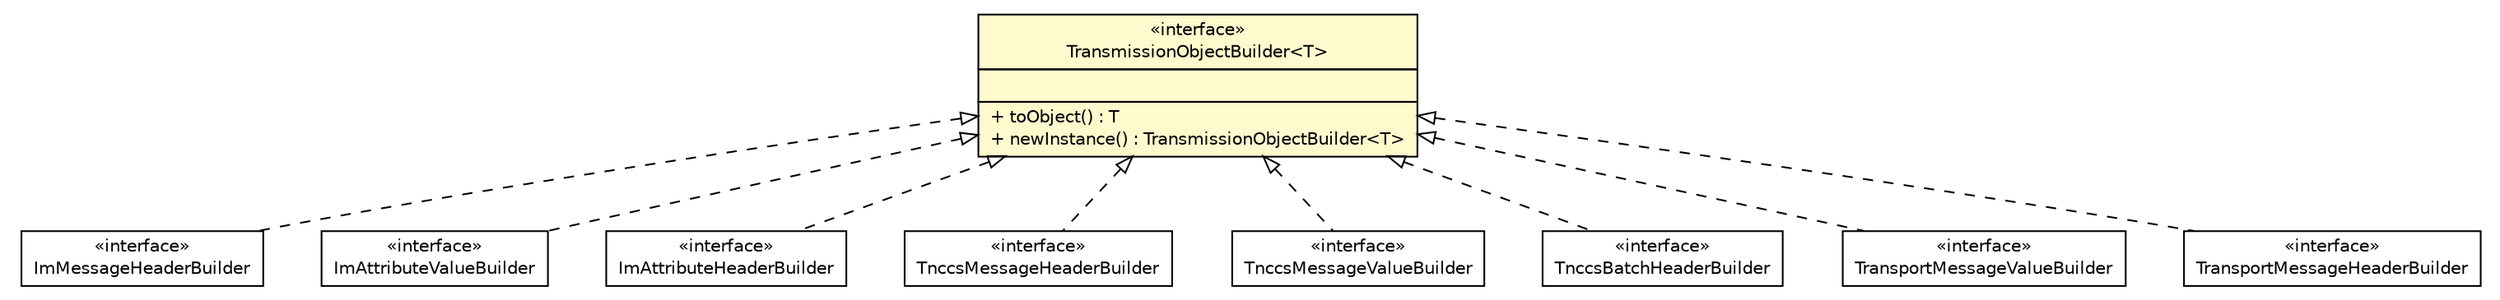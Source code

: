 #!/usr/local/bin/dot
#
# Class diagram 
# Generated by UMLGraph version R5_6 (http://www.umlgraph.org/)
#

digraph G {
	edge [fontname="Helvetica",fontsize=10,labelfontname="Helvetica",labelfontsize=10];
	node [fontname="Helvetica",fontsize=10,shape=plaintext];
	nodesep=0.25;
	ranksep=0.5;
	// de.hsbremen.tc.tnc.message.m.message.ImMessageHeaderBuilder
	c168830 [label=<<table title="de.hsbremen.tc.tnc.message.m.message.ImMessageHeaderBuilder" border="0" cellborder="1" cellspacing="0" cellpadding="2" port="p" href="./m/message/ImMessageHeaderBuilder.html">
		<tr><td><table border="0" cellspacing="0" cellpadding="1">
<tr><td align="center" balign="center"> &#171;interface&#187; </td></tr>
<tr><td align="center" balign="center"> ImMessageHeaderBuilder </td></tr>
		</table></td></tr>
		</table>>, URL="./m/message/ImMessageHeaderBuilder.html", fontname="Helvetica", fontcolor="black", fontsize=10.0];
	// de.hsbremen.tc.tnc.message.m.attribute.ImAttributeValueBuilder
	c168832 [label=<<table title="de.hsbremen.tc.tnc.message.m.attribute.ImAttributeValueBuilder" border="0" cellborder="1" cellspacing="0" cellpadding="2" port="p" href="./m/attribute/ImAttributeValueBuilder.html">
		<tr><td><table border="0" cellspacing="0" cellpadding="1">
<tr><td align="center" balign="center"> &#171;interface&#187; </td></tr>
<tr><td align="center" balign="center"> ImAttributeValueBuilder </td></tr>
		</table></td></tr>
		</table>>, URL="./m/attribute/ImAttributeValueBuilder.html", fontname="Helvetica", fontcolor="black", fontsize=10.0];
	// de.hsbremen.tc.tnc.message.m.attribute.ImAttributeHeaderBuilder
	c168836 [label=<<table title="de.hsbremen.tc.tnc.message.m.attribute.ImAttributeHeaderBuilder" border="0" cellborder="1" cellspacing="0" cellpadding="2" port="p" href="./m/attribute/ImAttributeHeaderBuilder.html">
		<tr><td><table border="0" cellspacing="0" cellpadding="1">
<tr><td align="center" balign="center"> &#171;interface&#187; </td></tr>
<tr><td align="center" balign="center"> ImAttributeHeaderBuilder </td></tr>
		</table></td></tr>
		</table>>, URL="./m/attribute/ImAttributeHeaderBuilder.html", fontname="Helvetica", fontcolor="black", fontsize=10.0];
	// de.hsbremen.tc.tnc.message.tnccs.message.TnccsMessageHeaderBuilder
	c168842 [label=<<table title="de.hsbremen.tc.tnc.message.tnccs.message.TnccsMessageHeaderBuilder" border="0" cellborder="1" cellspacing="0" cellpadding="2" port="p" href="./tnccs/message/TnccsMessageHeaderBuilder.html">
		<tr><td><table border="0" cellspacing="0" cellpadding="1">
<tr><td align="center" balign="center"> &#171;interface&#187; </td></tr>
<tr><td align="center" balign="center"> TnccsMessageHeaderBuilder </td></tr>
		</table></td></tr>
		</table>>, URL="./tnccs/message/TnccsMessageHeaderBuilder.html", fontname="Helvetica", fontcolor="black", fontsize=10.0];
	// de.hsbremen.tc.tnc.message.tnccs.message.TnccsMessageValueBuilder
	c168844 [label=<<table title="de.hsbremen.tc.tnc.message.tnccs.message.TnccsMessageValueBuilder" border="0" cellborder="1" cellspacing="0" cellpadding="2" port="p" href="./tnccs/message/TnccsMessageValueBuilder.html">
		<tr><td><table border="0" cellspacing="0" cellpadding="1">
<tr><td align="center" balign="center"> &#171;interface&#187; </td></tr>
<tr><td align="center" balign="center"> TnccsMessageValueBuilder </td></tr>
		</table></td></tr>
		</table>>, URL="./tnccs/message/TnccsMessageValueBuilder.html", fontname="Helvetica", fontcolor="black", fontsize=10.0];
	// de.hsbremen.tc.tnc.message.tnccs.batch.TnccsBatchHeaderBuilder
	c168846 [label=<<table title="de.hsbremen.tc.tnc.message.tnccs.batch.TnccsBatchHeaderBuilder" border="0" cellborder="1" cellspacing="0" cellpadding="2" port="p" href="./tnccs/batch/TnccsBatchHeaderBuilder.html">
		<tr><td><table border="0" cellspacing="0" cellpadding="1">
<tr><td align="center" balign="center"> &#171;interface&#187; </td></tr>
<tr><td align="center" balign="center"> TnccsBatchHeaderBuilder </td></tr>
		</table></td></tr>
		</table>>, URL="./tnccs/batch/TnccsBatchHeaderBuilder.html", fontname="Helvetica", fontcolor="black", fontsize=10.0];
	// de.hsbremen.tc.tnc.message.TransmissionObjectBuilder<T>
	c168851 [label=<<table title="de.hsbremen.tc.tnc.message.TransmissionObjectBuilder" border="0" cellborder="1" cellspacing="0" cellpadding="2" port="p" bgcolor="lemonChiffon" href="./TransmissionObjectBuilder.html">
		<tr><td><table border="0" cellspacing="0" cellpadding="1">
<tr><td align="center" balign="center"> &#171;interface&#187; </td></tr>
<tr><td align="center" balign="center"> TransmissionObjectBuilder&lt;T&gt; </td></tr>
		</table></td></tr>
		<tr><td><table border="0" cellspacing="0" cellpadding="1">
<tr><td align="left" balign="left">  </td></tr>
		</table></td></tr>
		<tr><td><table border="0" cellspacing="0" cellpadding="1">
<tr><td align="left" balign="left"> + toObject() : T </td></tr>
<tr><td align="left" balign="left"> + newInstance() : TransmissionObjectBuilder&lt;T&gt; </td></tr>
		</table></td></tr>
		</table>>, URL="./TransmissionObjectBuilder.html", fontname="Helvetica", fontcolor="black", fontsize=10.0];
	// de.hsbremen.tc.tnc.message.t.value.TransportMessageValueBuilder
	c168866 [label=<<table title="de.hsbremen.tc.tnc.message.t.value.TransportMessageValueBuilder" border="0" cellborder="1" cellspacing="0" cellpadding="2" port="p" href="./t/value/TransportMessageValueBuilder.html">
		<tr><td><table border="0" cellspacing="0" cellpadding="1">
<tr><td align="center" balign="center"> &#171;interface&#187; </td></tr>
<tr><td align="center" balign="center"> TransportMessageValueBuilder </td></tr>
		</table></td></tr>
		</table>>, URL="./t/value/TransportMessageValueBuilder.html", fontname="Helvetica", fontcolor="black", fontsize=10.0];
	// de.hsbremen.tc.tnc.message.t.message.TransportMessageHeaderBuilder
	c168872 [label=<<table title="de.hsbremen.tc.tnc.message.t.message.TransportMessageHeaderBuilder" border="0" cellborder="1" cellspacing="0" cellpadding="2" port="p" href="./t/message/TransportMessageHeaderBuilder.html">
		<tr><td><table border="0" cellspacing="0" cellpadding="1">
<tr><td align="center" balign="center"> &#171;interface&#187; </td></tr>
<tr><td align="center" balign="center"> TransportMessageHeaderBuilder </td></tr>
		</table></td></tr>
		</table>>, URL="./t/message/TransportMessageHeaderBuilder.html", fontname="Helvetica", fontcolor="black", fontsize=10.0];
	//de.hsbremen.tc.tnc.message.m.message.ImMessageHeaderBuilder implements de.hsbremen.tc.tnc.message.TransmissionObjectBuilder<T>
	c168851:p -> c168830:p [dir=back,arrowtail=empty,style=dashed];
	//de.hsbremen.tc.tnc.message.m.attribute.ImAttributeValueBuilder implements de.hsbremen.tc.tnc.message.TransmissionObjectBuilder<T>
	c168851:p -> c168832:p [dir=back,arrowtail=empty,style=dashed];
	//de.hsbremen.tc.tnc.message.m.attribute.ImAttributeHeaderBuilder implements de.hsbremen.tc.tnc.message.TransmissionObjectBuilder<T>
	c168851:p -> c168836:p [dir=back,arrowtail=empty,style=dashed];
	//de.hsbremen.tc.tnc.message.tnccs.message.TnccsMessageHeaderBuilder implements de.hsbremen.tc.tnc.message.TransmissionObjectBuilder<T>
	c168851:p -> c168842:p [dir=back,arrowtail=empty,style=dashed];
	//de.hsbremen.tc.tnc.message.tnccs.message.TnccsMessageValueBuilder implements de.hsbremen.tc.tnc.message.TransmissionObjectBuilder<T>
	c168851:p -> c168844:p [dir=back,arrowtail=empty,style=dashed];
	//de.hsbremen.tc.tnc.message.tnccs.batch.TnccsBatchHeaderBuilder implements de.hsbremen.tc.tnc.message.TransmissionObjectBuilder<T>
	c168851:p -> c168846:p [dir=back,arrowtail=empty,style=dashed];
	//de.hsbremen.tc.tnc.message.t.value.TransportMessageValueBuilder implements de.hsbremen.tc.tnc.message.TransmissionObjectBuilder<T>
	c168851:p -> c168866:p [dir=back,arrowtail=empty,style=dashed];
	//de.hsbremen.tc.tnc.message.t.message.TransportMessageHeaderBuilder implements de.hsbremen.tc.tnc.message.TransmissionObjectBuilder<T>
	c168851:p -> c168872:p [dir=back,arrowtail=empty,style=dashed];
}

